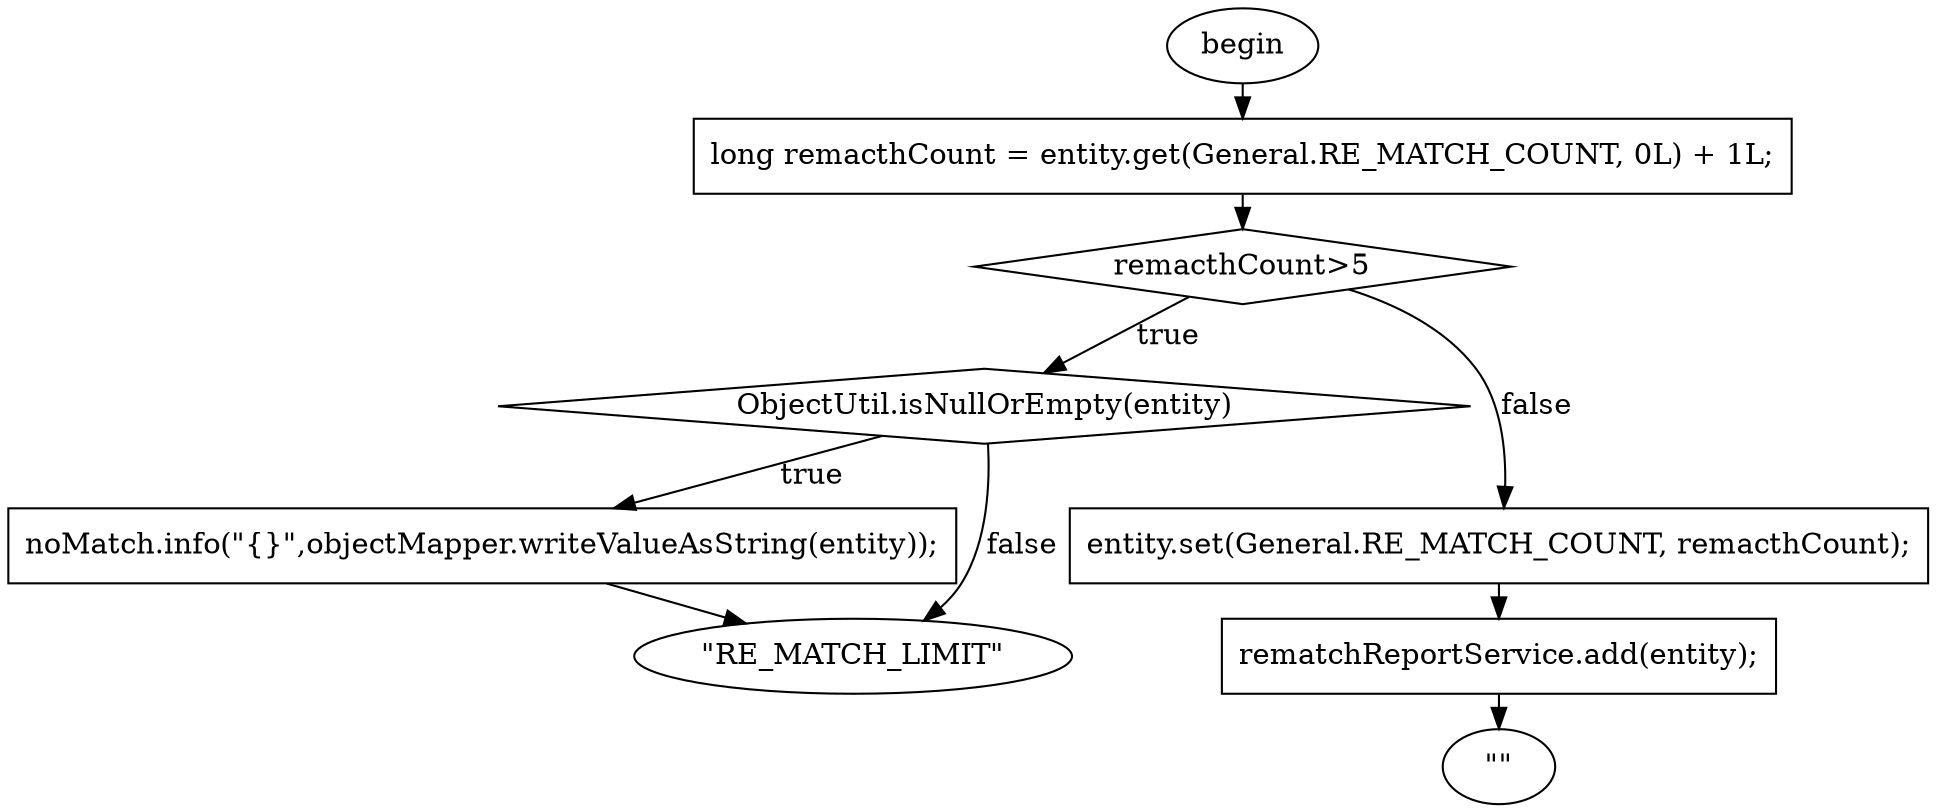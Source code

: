 digraph G{
ranksep = 0.1;
nodesep = 0.1;
F0T0[ shape=ellipse, label="begin", style="filled", fillcolor="white"]
F40T103[ shape=box, label="long remacthCount = entity.get(General.RE_MATCH_COUNT, 0L) + 1L;", style="filled", fillcolor="white"]
F114T565[ shape=diamond, label="remacthCount\>5", style="filled", fillcolor="white"]
F147T518[ shape=diamond, label="ObjectUtil.isNullOrEmpty(entity)", style="filled", fillcolor="white"]
F249T307[ shape=box, label="noMatch.info(\"{}\",objectMapper.writeValueAsString(entity));", style="filled", fillcolor="white"]
F532T555[ shape=ellipse, label="\"RE_MATCH_LIMIT\"", style="filled", fillcolor="white"]
F576T624[ shape=box, label="entity.set(General.RE_MATCH_COUNT, remacthCount);", style="filled", fillcolor="white"]
F635T667[ shape=box, label="rematchReportService.add(entity);", style="filled", fillcolor="white"]
F678T687[ shape=ellipse, label="\"\"", style="filled", fillcolor="white"]
F0T0 -> F40T103
F40T103 -> F114T565
F249T307 -> F532T555
F576T624 -> F635T667
F635T667 -> F678T687
F114T565 -> F147T518[label="true", minlen=1]
F147T518 -> F249T307[label="true", minlen=1]
F147T518 -> F532T555[label="false", minlen=2]
F114T565 -> F576T624[label="false", minlen=2]
}
